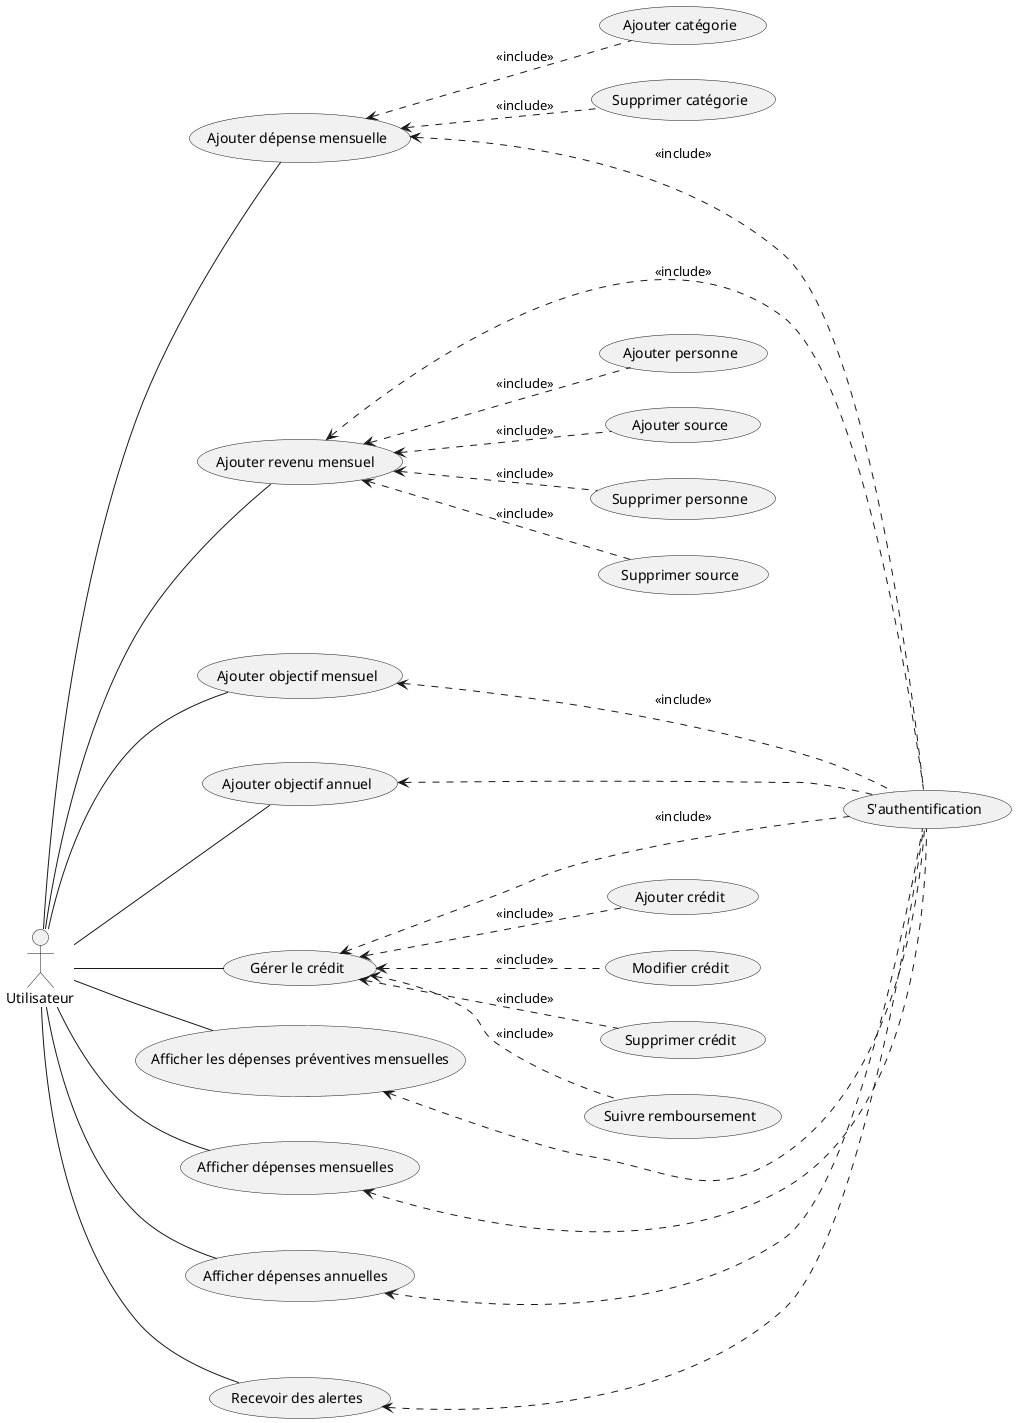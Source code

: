 @startuml
left to right direction

actor "Utilisateur" as utilisateur


utilisateur -- (Ajouter dépense mensuelle)
utilisateur -- (Ajouter revenu mensuel )
utilisateur -- (Ajouter objectif mensuel)
utilisateur -- (Ajouter objectif annuel)
utilisateur -- (Gérer le crédit)
utilisateur -- (Afficher les dépenses préventives mensuelles)
utilisateur -- (Afficher dépenses mensuelles )
utilisateur -- (Afficher dépenses annuelles )
utilisateur -- (Recevoir des alertes)
 

(Ajouter dépense mensuelle) <.. (Ajouter catégorie) : <<include>>
(Ajouter dépense mensuelle) <.. (Supprimer catégorie) : <<include>>
(Ajouter dépense mensuelle) <... (S'authentification) : <<include>>


(Ajouter revenu mensuel ) <.. (Ajouter personne) : <<include>>
(Ajouter revenu mensuel ) <.. (Ajouter source) : <<include>>
(Ajouter revenu mensuel ) <.. (Supprimer personne) : <<include>>
(Ajouter revenu mensuel ) <.. (Supprimer source) : <<include>>
(Ajouter revenu mensuel ) <... (S'authentification) : <<include>>


(Gérer le crédit) <.. (Ajouter crédit) : <<include>>
(Gérer le crédit) <.. (Modifier crédit) : <<include>>
(Gérer le crédit) <.. (Supprimer crédit) : <<include>>
(Gérer le crédit) <.. (Suivre remboursement) : <<include>>
(Gérer le crédit) <... (S'authentification) : <<include>>

(Ajouter objectif mensuel) <... (S'authentification) :<<include>>
(Ajouter objectif annuel) <... (S'authentification)
(Afficher les dépenses préventives mensuelles) <...(S'authentification)
(Afficher dépenses mensuelles ) <... (S'authentification) 
(Afficher dépenses annuelles ) <... (S'authentification) 
(Recevoir des alertes) <... (S'authentification) 










@enduml
